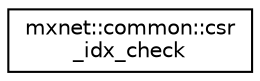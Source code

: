 digraph "Graphical Class Hierarchy"
{
  edge [fontname="Helvetica",fontsize="10",labelfontname="Helvetica",labelfontsize="10"];
  node [fontname="Helvetica",fontsize="10",shape=record];
  rankdir="LR";
  Node1 [label="mxnet::common::csr\l_idx_check",height=0.2,width=0.4,color="black", fillcolor="white", style="filled",URL="$structmxnet_1_1common_1_1csr__idx__check.html",tooltip="Indices should be non-negative, less than the number of columns and in ascending order per row..."];
}
